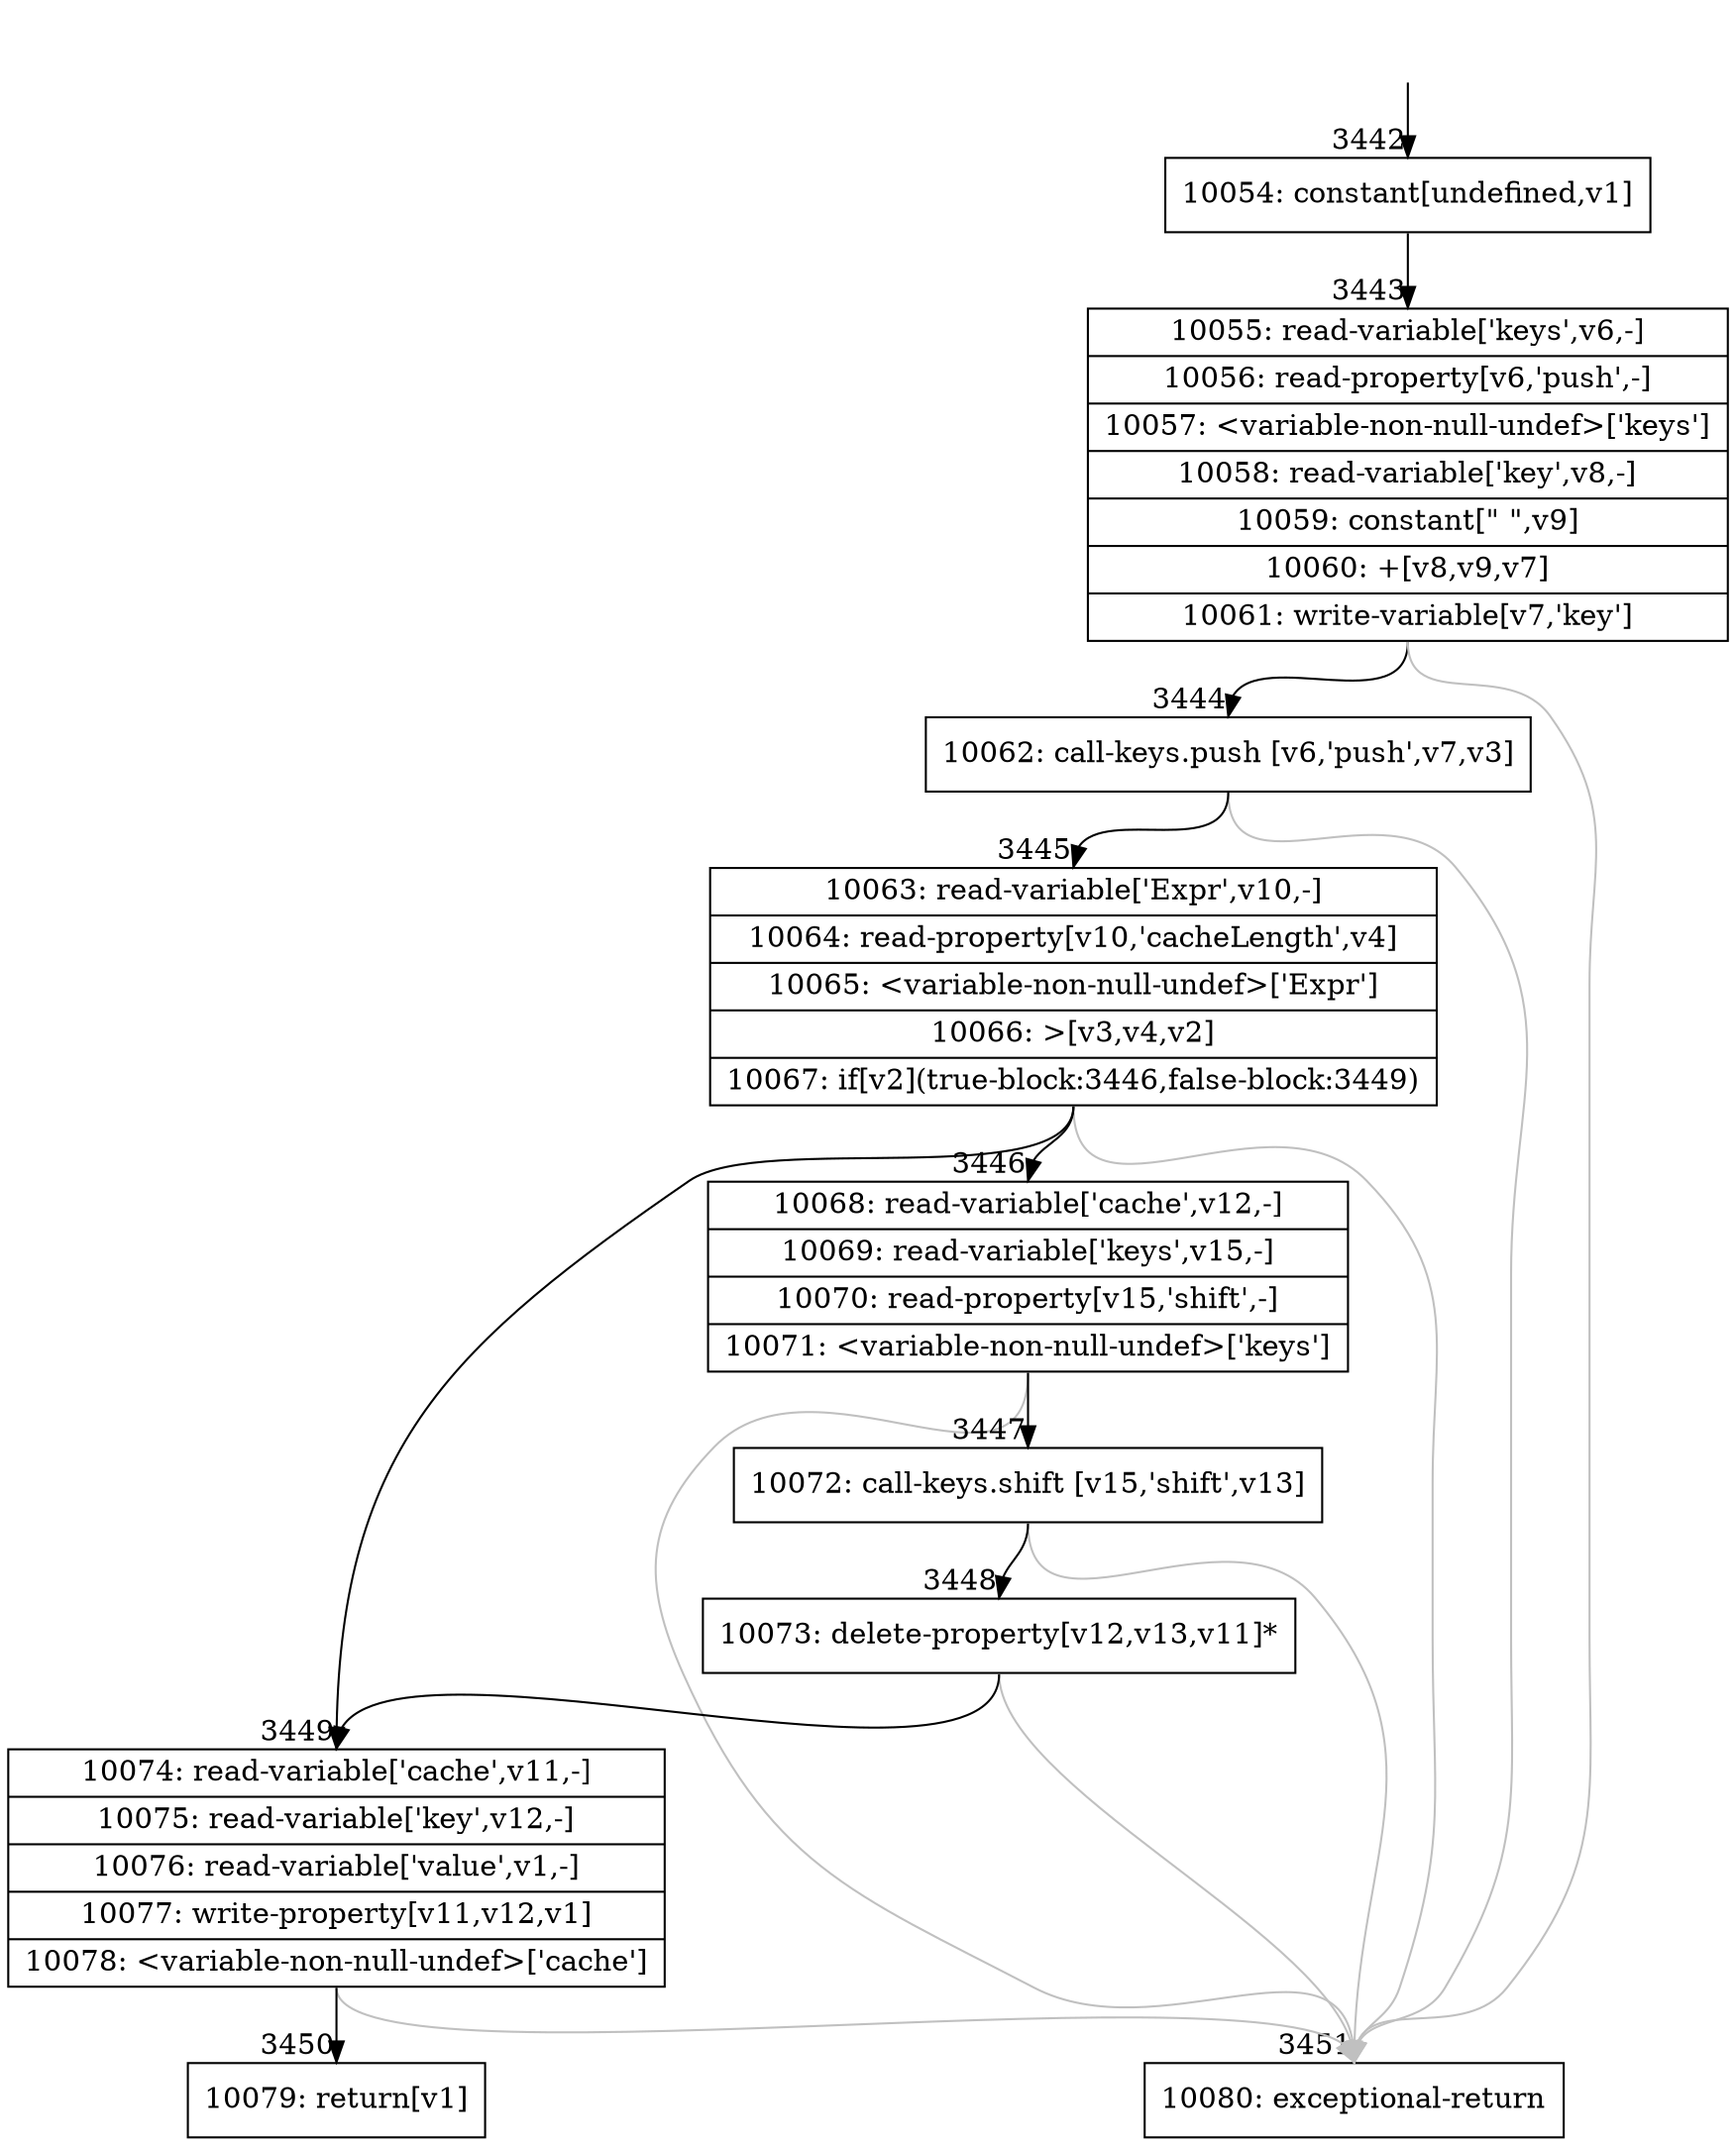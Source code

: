 digraph {
rankdir="TD"
BB_entry228[shape=none,label=""];
BB_entry228 -> BB3442 [tailport=s, headport=n, headlabel="    3442"]
BB3442 [shape=record label="{10054: constant[undefined,v1]}" ] 
BB3442 -> BB3443 [tailport=s, headport=n, headlabel="      3443"]
BB3443 [shape=record label="{10055: read-variable['keys',v6,-]|10056: read-property[v6,'push',-]|10057: \<variable-non-null-undef\>['keys']|10058: read-variable['key',v8,-]|10059: constant[\" \",v9]|10060: +[v8,v9,v7]|10061: write-variable[v7,'key']}" ] 
BB3443 -> BB3444 [tailport=s, headport=n, headlabel="      3444"]
BB3443 -> BB3451 [tailport=s, headport=n, color=gray, headlabel="      3451"]
BB3444 [shape=record label="{10062: call-keys.push [v6,'push',v7,v3]}" ] 
BB3444 -> BB3445 [tailport=s, headport=n, headlabel="      3445"]
BB3444 -> BB3451 [tailport=s, headport=n, color=gray]
BB3445 [shape=record label="{10063: read-variable['Expr',v10,-]|10064: read-property[v10,'cacheLength',v4]|10065: \<variable-non-null-undef\>['Expr']|10066: \>[v3,v4,v2]|10067: if[v2](true-block:3446,false-block:3449)}" ] 
BB3445 -> BB3446 [tailport=s, headport=n, headlabel="      3446"]
BB3445 -> BB3449 [tailport=s, headport=n, headlabel="      3449"]
BB3445 -> BB3451 [tailport=s, headport=n, color=gray]
BB3446 [shape=record label="{10068: read-variable['cache',v12,-]|10069: read-variable['keys',v15,-]|10070: read-property[v15,'shift',-]|10071: \<variable-non-null-undef\>['keys']}" ] 
BB3446 -> BB3447 [tailport=s, headport=n, headlabel="      3447"]
BB3446 -> BB3451 [tailport=s, headport=n, color=gray]
BB3447 [shape=record label="{10072: call-keys.shift [v15,'shift',v13]}" ] 
BB3447 -> BB3448 [tailport=s, headport=n, headlabel="      3448"]
BB3447 -> BB3451 [tailport=s, headport=n, color=gray]
BB3448 [shape=record label="{10073: delete-property[v12,v13,v11]*}" ] 
BB3448 -> BB3449 [tailport=s, headport=n]
BB3448 -> BB3451 [tailport=s, headport=n, color=gray]
BB3449 [shape=record label="{10074: read-variable['cache',v11,-]|10075: read-variable['key',v12,-]|10076: read-variable['value',v1,-]|10077: write-property[v11,v12,v1]|10078: \<variable-non-null-undef\>['cache']}" ] 
BB3449 -> BB3450 [tailport=s, headport=n, headlabel="      3450"]
BB3449 -> BB3451 [tailport=s, headport=n, color=gray]
BB3450 [shape=record label="{10079: return[v1]}" ] 
BB3451 [shape=record label="{10080: exceptional-return}" ] 
}
